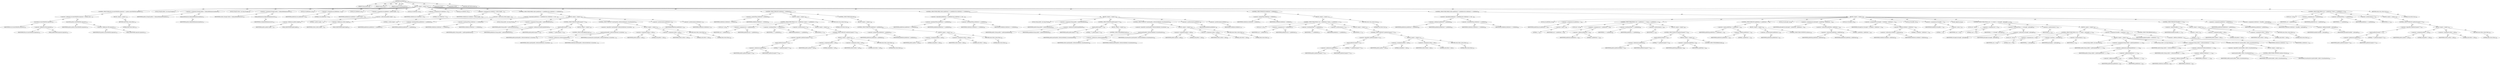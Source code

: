 digraph "matchPath" {  
"111669149701" [label = <(METHOD,matchPath)<SUB>206</SUB>> ]
"115964117000" [label = <(PARAM,String pattern)<SUB>206</SUB>> ]
"115964117001" [label = <(PARAM,String str)<SUB>206</SUB>> ]
"115964117002" [label = <(PARAM,boolean isCaseSensitive)<SUB>207</SUB>> ]
"25769803789" [label = <(BLOCK,&lt;empty&gt;,&lt;empty&gt;)<SUB>207</SUB>> ]
"47244640265" [label = <(CONTROL_STRUCTURE,IF,if (str.startsWith(File.separator) != pattern.startsWith(File.separator)))<SUB>212</SUB>> ]
"30064771105" [label = <(&lt;operator&gt;.notEquals,str.startsWith(File.separator) != pattern.start...)<SUB>212</SUB>> ]
"30064771106" [label = <(startsWith,str.startsWith(File.separator))<SUB>212</SUB>> ]
"68719476772" [label = <(IDENTIFIER,str,str.startsWith(File.separator))<SUB>212</SUB>> ]
"30064771107" [label = <(&lt;operator&gt;.fieldAccess,File.separator)<SUB>212</SUB>> ]
"68719476773" [label = <(IDENTIFIER,File,str.startsWith(File.separator))<SUB>212</SUB>> ]
"55834574853" [label = <(FIELD_IDENTIFIER,separator,separator)<SUB>212</SUB>> ]
"30064771108" [label = <(startsWith,pattern.startsWith(File.separator))<SUB>213</SUB>> ]
"68719476774" [label = <(IDENTIFIER,pattern,pattern.startsWith(File.separator))<SUB>213</SUB>> ]
"30064771109" [label = <(&lt;operator&gt;.fieldAccess,File.separator)<SUB>213</SUB>> ]
"68719476775" [label = <(IDENTIFIER,File,pattern.startsWith(File.separator))<SUB>213</SUB>> ]
"55834574854" [label = <(FIELD_IDENTIFIER,separator,separator)<SUB>213</SUB>> ]
"25769803790" [label = <(BLOCK,&lt;empty&gt;,&lt;empty&gt;)<SUB>213</SUB>> ]
"146028888072" [label = <(RETURN,return false;,return false;)<SUB>214</SUB>> ]
"90194313228" [label = <(LITERAL,false,return false;)<SUB>214</SUB>> ]
"94489280519" [label = <(LOCAL,String[] patDirs: java.lang.String[])<SUB>217</SUB>> ]
"30064771110" [label = <(&lt;operator&gt;.assignment,String[] patDirs = tokenizePathAsArray(pattern))<SUB>217</SUB>> ]
"68719476776" [label = <(IDENTIFIER,patDirs,String[] patDirs = tokenizePathAsArray(pattern))<SUB>217</SUB>> ]
"30064771111" [label = <(tokenizePathAsArray,tokenizePathAsArray(pattern))<SUB>217</SUB>> ]
"68719476777" [label = <(IDENTIFIER,pattern,tokenizePathAsArray(pattern))<SUB>217</SUB>> ]
"94489280520" [label = <(LOCAL,String[] strDirs: java.lang.String[])<SUB>218</SUB>> ]
"30064771112" [label = <(&lt;operator&gt;.assignment,String[] strDirs = tokenizePathAsArray(str))<SUB>218</SUB>> ]
"68719476778" [label = <(IDENTIFIER,strDirs,String[] strDirs = tokenizePathAsArray(str))<SUB>218</SUB>> ]
"30064771113" [label = <(tokenizePathAsArray,tokenizePathAsArray(str))<SUB>218</SUB>> ]
"68719476779" [label = <(IDENTIFIER,str,tokenizePathAsArray(str))<SUB>218</SUB>> ]
"94489280521" [label = <(LOCAL,int patIdxStart: int)<SUB>220</SUB>> ]
"30064771114" [label = <(&lt;operator&gt;.assignment,int patIdxStart = 0)<SUB>220</SUB>> ]
"68719476780" [label = <(IDENTIFIER,patIdxStart,int patIdxStart = 0)<SUB>220</SUB>> ]
"90194313229" [label = <(LITERAL,0,int patIdxStart = 0)<SUB>220</SUB>> ]
"94489280522" [label = <(LOCAL,int patIdxEnd: int)<SUB>221</SUB>> ]
"30064771115" [label = <(&lt;operator&gt;.assignment,int patIdxEnd = patDirs.length - 1)<SUB>221</SUB>> ]
"68719476781" [label = <(IDENTIFIER,patIdxEnd,int patIdxEnd = patDirs.length - 1)<SUB>221</SUB>> ]
"30064771116" [label = <(&lt;operator&gt;.subtraction,patDirs.length - 1)<SUB>221</SUB>> ]
"30064771117" [label = <(&lt;operator&gt;.fieldAccess,patDirs.length)<SUB>221</SUB>> ]
"68719476782" [label = <(IDENTIFIER,patDirs,patDirs.length - 1)<SUB>221</SUB>> ]
"55834574855" [label = <(FIELD_IDENTIFIER,length,length)<SUB>221</SUB>> ]
"90194313230" [label = <(LITERAL,1,patDirs.length - 1)<SUB>221</SUB>> ]
"94489280523" [label = <(LOCAL,int strIdxStart: int)<SUB>222</SUB>> ]
"30064771118" [label = <(&lt;operator&gt;.assignment,int strIdxStart = 0)<SUB>222</SUB>> ]
"68719476783" [label = <(IDENTIFIER,strIdxStart,int strIdxStart = 0)<SUB>222</SUB>> ]
"90194313231" [label = <(LITERAL,0,int strIdxStart = 0)<SUB>222</SUB>> ]
"94489280524" [label = <(LOCAL,int strIdxEnd: int)<SUB>223</SUB>> ]
"30064771119" [label = <(&lt;operator&gt;.assignment,int strIdxEnd = strDirs.length - 1)<SUB>223</SUB>> ]
"68719476784" [label = <(IDENTIFIER,strIdxEnd,int strIdxEnd = strDirs.length - 1)<SUB>223</SUB>> ]
"30064771120" [label = <(&lt;operator&gt;.subtraction,strDirs.length - 1)<SUB>223</SUB>> ]
"30064771121" [label = <(&lt;operator&gt;.fieldAccess,strDirs.length)<SUB>223</SUB>> ]
"68719476785" [label = <(IDENTIFIER,strDirs,strDirs.length - 1)<SUB>223</SUB>> ]
"55834574856" [label = <(FIELD_IDENTIFIER,length,length)<SUB>223</SUB>> ]
"90194313232" [label = <(LITERAL,1,strDirs.length - 1)<SUB>223</SUB>> ]
"47244640266" [label = <(CONTROL_STRUCTURE,WHILE,while (patIdxStart &lt;= patIdxEnd &amp;&amp; strIdxStart &lt;= strIdxEnd))<SUB>226</SUB>> ]
"30064771122" [label = <(&lt;operator&gt;.logicalAnd,patIdxStart &lt;= patIdxEnd &amp;&amp; strIdxStart &lt;= strI...)<SUB>226</SUB>> ]
"30064771123" [label = <(&lt;operator&gt;.lessEqualsThan,patIdxStart &lt;= patIdxEnd)<SUB>226</SUB>> ]
"68719476786" [label = <(IDENTIFIER,patIdxStart,patIdxStart &lt;= patIdxEnd)<SUB>226</SUB>> ]
"68719476787" [label = <(IDENTIFIER,patIdxEnd,patIdxStart &lt;= patIdxEnd)<SUB>226</SUB>> ]
"30064771124" [label = <(&lt;operator&gt;.lessEqualsThan,strIdxStart &lt;= strIdxEnd)<SUB>226</SUB>> ]
"68719476788" [label = <(IDENTIFIER,strIdxStart,strIdxStart &lt;= strIdxEnd)<SUB>226</SUB>> ]
"68719476789" [label = <(IDENTIFIER,strIdxEnd,strIdxStart &lt;= strIdxEnd)<SUB>226</SUB>> ]
"25769803791" [label = <(BLOCK,&lt;empty&gt;,&lt;empty&gt;)<SUB>226</SUB>> ]
"94489280525" [label = <(LOCAL,String patDir: java.lang.String)<SUB>227</SUB>> ]
"30064771125" [label = <(&lt;operator&gt;.assignment,String patDir = patDirs[patIdxStart])<SUB>227</SUB>> ]
"68719476790" [label = <(IDENTIFIER,patDir,String patDir = patDirs[patIdxStart])<SUB>227</SUB>> ]
"30064771126" [label = <(&lt;operator&gt;.indexAccess,patDirs[patIdxStart])<SUB>227</SUB>> ]
"68719476791" [label = <(IDENTIFIER,patDirs,String patDir = patDirs[patIdxStart])<SUB>227</SUB>> ]
"68719476792" [label = <(IDENTIFIER,patIdxStart,String patDir = patDirs[patIdxStart])<SUB>227</SUB>> ]
"47244640267" [label = <(CONTROL_STRUCTURE,IF,if (patDir.equals(&quot;**&quot;)))<SUB>228</SUB>> ]
"30064771127" [label = <(equals,patDir.equals(&quot;**&quot;))<SUB>228</SUB>> ]
"68719476793" [label = <(IDENTIFIER,patDir,patDir.equals(&quot;**&quot;))<SUB>228</SUB>> ]
"90194313233" [label = <(LITERAL,&quot;**&quot;,patDir.equals(&quot;**&quot;))<SUB>228</SUB>> ]
"25769803792" [label = <(BLOCK,&lt;empty&gt;,&lt;empty&gt;)<SUB>228</SUB>> ]
"47244640268" [label = <(CONTROL_STRUCTURE,BREAK,break;)<SUB>229</SUB>> ]
"47244640269" [label = <(CONTROL_STRUCTURE,IF,if (!match(patDir, strDirs[strIdxStart], isCaseSensitive)))<SUB>231</SUB>> ]
"30064771128" [label = <(&lt;operator&gt;.logicalNot,!match(patDir, strDirs[strIdxStart], isCaseSens...)<SUB>231</SUB>> ]
"30064771129" [label = <(match,match(patDir, strDirs[strIdxStart], isCaseSensi...)<SUB>231</SUB>> ]
"68719476794" [label = <(IDENTIFIER,patDir,match(patDir, strDirs[strIdxStart], isCaseSensi...)<SUB>231</SUB>> ]
"30064771130" [label = <(&lt;operator&gt;.indexAccess,strDirs[strIdxStart])<SUB>231</SUB>> ]
"68719476795" [label = <(IDENTIFIER,strDirs,match(patDir, strDirs[strIdxStart], isCaseSensi...)<SUB>231</SUB>> ]
"68719476796" [label = <(IDENTIFIER,strIdxStart,match(patDir, strDirs[strIdxStart], isCaseSensi...)<SUB>231</SUB>> ]
"68719476797" [label = <(IDENTIFIER,isCaseSensitive,match(patDir, strDirs[strIdxStart], isCaseSensi...)<SUB>231</SUB>> ]
"25769803793" [label = <(BLOCK,&lt;empty&gt;,&lt;empty&gt;)<SUB>231</SUB>> ]
"30064771131" [label = <(&lt;operator&gt;.assignment,patDirs = null)<SUB>232</SUB>> ]
"68719476798" [label = <(IDENTIFIER,patDirs,patDirs = null)<SUB>232</SUB>> ]
"90194313234" [label = <(LITERAL,null,patDirs = null)<SUB>232</SUB>> ]
"30064771132" [label = <(&lt;operator&gt;.assignment,strDirs = null)<SUB>233</SUB>> ]
"68719476799" [label = <(IDENTIFIER,strDirs,strDirs = null)<SUB>233</SUB>> ]
"90194313235" [label = <(LITERAL,null,strDirs = null)<SUB>233</SUB>> ]
"146028888073" [label = <(RETURN,return false;,return false;)<SUB>234</SUB>> ]
"90194313236" [label = <(LITERAL,false,return false;)<SUB>234</SUB>> ]
"30064771133" [label = <(&lt;operator&gt;.postIncrement,patIdxStart++)<SUB>236</SUB>> ]
"68719476800" [label = <(IDENTIFIER,patIdxStart,patIdxStart++)<SUB>236</SUB>> ]
"30064771134" [label = <(&lt;operator&gt;.postIncrement,strIdxStart++)<SUB>237</SUB>> ]
"68719476801" [label = <(IDENTIFIER,strIdxStart,strIdxStart++)<SUB>237</SUB>> ]
"47244640270" [label = <(CONTROL_STRUCTURE,IF,if (strIdxStart &gt; strIdxEnd))<SUB>239</SUB>> ]
"30064771135" [label = <(&lt;operator&gt;.greaterThan,strIdxStart &gt; strIdxEnd)<SUB>239</SUB>> ]
"68719476802" [label = <(IDENTIFIER,strIdxStart,strIdxStart &gt; strIdxEnd)<SUB>239</SUB>> ]
"68719476803" [label = <(IDENTIFIER,strIdxEnd,strIdxStart &gt; strIdxEnd)<SUB>239</SUB>> ]
"25769803794" [label = <(BLOCK,&lt;empty&gt;,&lt;empty&gt;)<SUB>239</SUB>> ]
"47244640271" [label = <(CONTROL_STRUCTURE,FOR,for (int i = patIdxStart; Some(i &lt;= patIdxEnd); i++))<SUB>241</SUB>> ]
"94489280526" [label = <(LOCAL,int i: int)<SUB>241</SUB>> ]
"30064771136" [label = <(&lt;operator&gt;.assignment,int i = patIdxStart)<SUB>241</SUB>> ]
"68719476804" [label = <(IDENTIFIER,i,int i = patIdxStart)<SUB>241</SUB>> ]
"68719476805" [label = <(IDENTIFIER,patIdxStart,int i = patIdxStart)<SUB>241</SUB>> ]
"30064771137" [label = <(&lt;operator&gt;.lessEqualsThan,i &lt;= patIdxEnd)<SUB>241</SUB>> ]
"68719476806" [label = <(IDENTIFIER,i,i &lt;= patIdxEnd)<SUB>241</SUB>> ]
"68719476807" [label = <(IDENTIFIER,patIdxEnd,i &lt;= patIdxEnd)<SUB>241</SUB>> ]
"30064771138" [label = <(&lt;operator&gt;.postIncrement,i++)<SUB>241</SUB>> ]
"68719476808" [label = <(IDENTIFIER,i,i++)<SUB>241</SUB>> ]
"25769803795" [label = <(BLOCK,&lt;empty&gt;,&lt;empty&gt;)<SUB>241</SUB>> ]
"47244640272" [label = <(CONTROL_STRUCTURE,IF,if (!patDirs[i].equals(&quot;**&quot;)))<SUB>242</SUB>> ]
"30064771139" [label = <(&lt;operator&gt;.logicalNot,!patDirs[i].equals(&quot;**&quot;))<SUB>242</SUB>> ]
"30064771140" [label = <(equals,patDirs[i].equals(&quot;**&quot;))<SUB>242</SUB>> ]
"30064771141" [label = <(&lt;operator&gt;.indexAccess,patDirs[i])<SUB>242</SUB>> ]
"68719476809" [label = <(IDENTIFIER,patDirs,patDirs[i].equals(&quot;**&quot;))<SUB>242</SUB>> ]
"68719476810" [label = <(IDENTIFIER,i,patDirs[i].equals(&quot;**&quot;))<SUB>242</SUB>> ]
"90194313237" [label = <(LITERAL,&quot;**&quot;,patDirs[i].equals(&quot;**&quot;))<SUB>242</SUB>> ]
"25769803796" [label = <(BLOCK,&lt;empty&gt;,&lt;empty&gt;)<SUB>242</SUB>> ]
"30064771142" [label = <(&lt;operator&gt;.assignment,patDirs = null)<SUB>243</SUB>> ]
"68719476811" [label = <(IDENTIFIER,patDirs,patDirs = null)<SUB>243</SUB>> ]
"90194313238" [label = <(LITERAL,null,patDirs = null)<SUB>243</SUB>> ]
"30064771143" [label = <(&lt;operator&gt;.assignment,strDirs = null)<SUB>244</SUB>> ]
"68719476812" [label = <(IDENTIFIER,strDirs,strDirs = null)<SUB>244</SUB>> ]
"90194313239" [label = <(LITERAL,null,strDirs = null)<SUB>244</SUB>> ]
"146028888074" [label = <(RETURN,return false;,return false;)<SUB>245</SUB>> ]
"90194313240" [label = <(LITERAL,false,return false;)<SUB>245</SUB>> ]
"146028888075" [label = <(RETURN,return true;,return true;)<SUB>248</SUB>> ]
"90194313241" [label = <(LITERAL,true,return true;)<SUB>248</SUB>> ]
"47244640273" [label = <(CONTROL_STRUCTURE,ELSE,else)<SUB>249</SUB>> ]
"25769803797" [label = <(BLOCK,&lt;empty&gt;,&lt;empty&gt;)<SUB>249</SUB>> ]
"47244640274" [label = <(CONTROL_STRUCTURE,IF,if (patIdxStart &gt; patIdxEnd))<SUB>250</SUB>> ]
"30064771144" [label = <(&lt;operator&gt;.greaterThan,patIdxStart &gt; patIdxEnd)<SUB>250</SUB>> ]
"68719476813" [label = <(IDENTIFIER,patIdxStart,patIdxStart &gt; patIdxEnd)<SUB>250</SUB>> ]
"68719476814" [label = <(IDENTIFIER,patIdxEnd,patIdxStart &gt; patIdxEnd)<SUB>250</SUB>> ]
"25769803798" [label = <(BLOCK,&lt;empty&gt;,&lt;empty&gt;)<SUB>250</SUB>> ]
"30064771145" [label = <(&lt;operator&gt;.assignment,patDirs = null)<SUB>252</SUB>> ]
"68719476815" [label = <(IDENTIFIER,patDirs,patDirs = null)<SUB>252</SUB>> ]
"90194313242" [label = <(LITERAL,null,patDirs = null)<SUB>252</SUB>> ]
"30064771146" [label = <(&lt;operator&gt;.assignment,strDirs = null)<SUB>253</SUB>> ]
"68719476816" [label = <(IDENTIFIER,strDirs,strDirs = null)<SUB>253</SUB>> ]
"90194313243" [label = <(LITERAL,null,strDirs = null)<SUB>253</SUB>> ]
"146028888076" [label = <(RETURN,return false;,return false;)<SUB>254</SUB>> ]
"90194313244" [label = <(LITERAL,false,return false;)<SUB>254</SUB>> ]
"47244640275" [label = <(CONTROL_STRUCTURE,WHILE,while (patIdxStart &lt;= patIdxEnd &amp;&amp; strIdxStart &lt;= strIdxEnd))<SUB>259</SUB>> ]
"30064771147" [label = <(&lt;operator&gt;.logicalAnd,patIdxStart &lt;= patIdxEnd &amp;&amp; strIdxStart &lt;= strI...)<SUB>259</SUB>> ]
"30064771148" [label = <(&lt;operator&gt;.lessEqualsThan,patIdxStart &lt;= patIdxEnd)<SUB>259</SUB>> ]
"68719476817" [label = <(IDENTIFIER,patIdxStart,patIdxStart &lt;= patIdxEnd)<SUB>259</SUB>> ]
"68719476818" [label = <(IDENTIFIER,patIdxEnd,patIdxStart &lt;= patIdxEnd)<SUB>259</SUB>> ]
"30064771149" [label = <(&lt;operator&gt;.lessEqualsThan,strIdxStart &lt;= strIdxEnd)<SUB>259</SUB>> ]
"68719476819" [label = <(IDENTIFIER,strIdxStart,strIdxStart &lt;= strIdxEnd)<SUB>259</SUB>> ]
"68719476820" [label = <(IDENTIFIER,strIdxEnd,strIdxStart &lt;= strIdxEnd)<SUB>259</SUB>> ]
"25769803799" [label = <(BLOCK,&lt;empty&gt;,&lt;empty&gt;)<SUB>259</SUB>> ]
"94489280527" [label = <(LOCAL,String patDir: java.lang.String)<SUB>260</SUB>> ]
"30064771150" [label = <(&lt;operator&gt;.assignment,String patDir = patDirs[patIdxEnd])<SUB>260</SUB>> ]
"68719476821" [label = <(IDENTIFIER,patDir,String patDir = patDirs[patIdxEnd])<SUB>260</SUB>> ]
"30064771151" [label = <(&lt;operator&gt;.indexAccess,patDirs[patIdxEnd])<SUB>260</SUB>> ]
"68719476822" [label = <(IDENTIFIER,patDirs,String patDir = patDirs[patIdxEnd])<SUB>260</SUB>> ]
"68719476823" [label = <(IDENTIFIER,patIdxEnd,String patDir = patDirs[patIdxEnd])<SUB>260</SUB>> ]
"47244640276" [label = <(CONTROL_STRUCTURE,IF,if (patDir.equals(&quot;**&quot;)))<SUB>261</SUB>> ]
"30064771152" [label = <(equals,patDir.equals(&quot;**&quot;))<SUB>261</SUB>> ]
"68719476824" [label = <(IDENTIFIER,patDir,patDir.equals(&quot;**&quot;))<SUB>261</SUB>> ]
"90194313245" [label = <(LITERAL,&quot;**&quot;,patDir.equals(&quot;**&quot;))<SUB>261</SUB>> ]
"25769803800" [label = <(BLOCK,&lt;empty&gt;,&lt;empty&gt;)<SUB>261</SUB>> ]
"47244640277" [label = <(CONTROL_STRUCTURE,BREAK,break;)<SUB>262</SUB>> ]
"47244640278" [label = <(CONTROL_STRUCTURE,IF,if (!match(patDir, strDirs[strIdxEnd], isCaseSensitive)))<SUB>264</SUB>> ]
"30064771153" [label = <(&lt;operator&gt;.logicalNot,!match(patDir, strDirs[strIdxEnd], isCaseSensit...)<SUB>264</SUB>> ]
"30064771154" [label = <(match,match(patDir, strDirs[strIdxEnd], isCaseSensitive))<SUB>264</SUB>> ]
"68719476825" [label = <(IDENTIFIER,patDir,match(patDir, strDirs[strIdxEnd], isCaseSensitive))<SUB>264</SUB>> ]
"30064771155" [label = <(&lt;operator&gt;.indexAccess,strDirs[strIdxEnd])<SUB>264</SUB>> ]
"68719476826" [label = <(IDENTIFIER,strDirs,match(patDir, strDirs[strIdxEnd], isCaseSensitive))<SUB>264</SUB>> ]
"68719476827" [label = <(IDENTIFIER,strIdxEnd,match(patDir, strDirs[strIdxEnd], isCaseSensitive))<SUB>264</SUB>> ]
"68719476828" [label = <(IDENTIFIER,isCaseSensitive,match(patDir, strDirs[strIdxEnd], isCaseSensitive))<SUB>264</SUB>> ]
"25769803801" [label = <(BLOCK,&lt;empty&gt;,&lt;empty&gt;)<SUB>264</SUB>> ]
"30064771156" [label = <(&lt;operator&gt;.assignment,patDirs = null)<SUB>265</SUB>> ]
"68719476829" [label = <(IDENTIFIER,patDirs,patDirs = null)<SUB>265</SUB>> ]
"90194313246" [label = <(LITERAL,null,patDirs = null)<SUB>265</SUB>> ]
"30064771157" [label = <(&lt;operator&gt;.assignment,strDirs = null)<SUB>266</SUB>> ]
"68719476830" [label = <(IDENTIFIER,strDirs,strDirs = null)<SUB>266</SUB>> ]
"90194313247" [label = <(LITERAL,null,strDirs = null)<SUB>266</SUB>> ]
"146028888077" [label = <(RETURN,return false;,return false;)<SUB>267</SUB>> ]
"90194313248" [label = <(LITERAL,false,return false;)<SUB>267</SUB>> ]
"30064771158" [label = <(&lt;operator&gt;.postDecrement,patIdxEnd--)<SUB>269</SUB>> ]
"68719476831" [label = <(IDENTIFIER,patIdxEnd,patIdxEnd--)<SUB>269</SUB>> ]
"30064771159" [label = <(&lt;operator&gt;.postDecrement,strIdxEnd--)<SUB>270</SUB>> ]
"68719476832" [label = <(IDENTIFIER,strIdxEnd,strIdxEnd--)<SUB>270</SUB>> ]
"47244640279" [label = <(CONTROL_STRUCTURE,IF,if (strIdxStart &gt; strIdxEnd))<SUB>272</SUB>> ]
"30064771160" [label = <(&lt;operator&gt;.greaterThan,strIdxStart &gt; strIdxEnd)<SUB>272</SUB>> ]
"68719476833" [label = <(IDENTIFIER,strIdxStart,strIdxStart &gt; strIdxEnd)<SUB>272</SUB>> ]
"68719476834" [label = <(IDENTIFIER,strIdxEnd,strIdxStart &gt; strIdxEnd)<SUB>272</SUB>> ]
"25769803802" [label = <(BLOCK,&lt;empty&gt;,&lt;empty&gt;)<SUB>272</SUB>> ]
"47244640280" [label = <(CONTROL_STRUCTURE,FOR,for (int i = patIdxStart; Some(i &lt;= patIdxEnd); i++))<SUB>274</SUB>> ]
"94489280528" [label = <(LOCAL,int i: int)<SUB>274</SUB>> ]
"30064771161" [label = <(&lt;operator&gt;.assignment,int i = patIdxStart)<SUB>274</SUB>> ]
"68719476835" [label = <(IDENTIFIER,i,int i = patIdxStart)<SUB>274</SUB>> ]
"68719476836" [label = <(IDENTIFIER,patIdxStart,int i = patIdxStart)<SUB>274</SUB>> ]
"30064771162" [label = <(&lt;operator&gt;.lessEqualsThan,i &lt;= patIdxEnd)<SUB>274</SUB>> ]
"68719476837" [label = <(IDENTIFIER,i,i &lt;= patIdxEnd)<SUB>274</SUB>> ]
"68719476838" [label = <(IDENTIFIER,patIdxEnd,i &lt;= patIdxEnd)<SUB>274</SUB>> ]
"30064771163" [label = <(&lt;operator&gt;.postIncrement,i++)<SUB>274</SUB>> ]
"68719476839" [label = <(IDENTIFIER,i,i++)<SUB>274</SUB>> ]
"25769803803" [label = <(BLOCK,&lt;empty&gt;,&lt;empty&gt;)<SUB>274</SUB>> ]
"47244640281" [label = <(CONTROL_STRUCTURE,IF,if (!patDirs[i].equals(&quot;**&quot;)))<SUB>275</SUB>> ]
"30064771164" [label = <(&lt;operator&gt;.logicalNot,!patDirs[i].equals(&quot;**&quot;))<SUB>275</SUB>> ]
"30064771165" [label = <(equals,patDirs[i].equals(&quot;**&quot;))<SUB>275</SUB>> ]
"30064771166" [label = <(&lt;operator&gt;.indexAccess,patDirs[i])<SUB>275</SUB>> ]
"68719476840" [label = <(IDENTIFIER,patDirs,patDirs[i].equals(&quot;**&quot;))<SUB>275</SUB>> ]
"68719476841" [label = <(IDENTIFIER,i,patDirs[i].equals(&quot;**&quot;))<SUB>275</SUB>> ]
"90194313249" [label = <(LITERAL,&quot;**&quot;,patDirs[i].equals(&quot;**&quot;))<SUB>275</SUB>> ]
"25769803804" [label = <(BLOCK,&lt;empty&gt;,&lt;empty&gt;)<SUB>275</SUB>> ]
"30064771167" [label = <(&lt;operator&gt;.assignment,patDirs = null)<SUB>276</SUB>> ]
"68719476842" [label = <(IDENTIFIER,patDirs,patDirs = null)<SUB>276</SUB>> ]
"90194313250" [label = <(LITERAL,null,patDirs = null)<SUB>276</SUB>> ]
"30064771168" [label = <(&lt;operator&gt;.assignment,strDirs = null)<SUB>277</SUB>> ]
"68719476843" [label = <(IDENTIFIER,strDirs,strDirs = null)<SUB>277</SUB>> ]
"90194313251" [label = <(LITERAL,null,strDirs = null)<SUB>277</SUB>> ]
"146028888078" [label = <(RETURN,return false;,return false;)<SUB>278</SUB>> ]
"90194313252" [label = <(LITERAL,false,return false;)<SUB>278</SUB>> ]
"146028888079" [label = <(RETURN,return true;,return true;)<SUB>281</SUB>> ]
"90194313253" [label = <(LITERAL,true,return true;)<SUB>281</SUB>> ]
"47244640282" [label = <(CONTROL_STRUCTURE,WHILE,while (patIdxStart != patIdxEnd &amp;&amp; strIdxStart &lt;= strIdxEnd))<SUB>284</SUB>> ]
"30064771169" [label = <(&lt;operator&gt;.logicalAnd,patIdxStart != patIdxEnd &amp;&amp; strIdxStart &lt;= strI...)<SUB>284</SUB>> ]
"30064771170" [label = <(&lt;operator&gt;.notEquals,patIdxStart != patIdxEnd)<SUB>284</SUB>> ]
"68719476844" [label = <(IDENTIFIER,patIdxStart,patIdxStart != patIdxEnd)<SUB>284</SUB>> ]
"68719476845" [label = <(IDENTIFIER,patIdxEnd,patIdxStart != patIdxEnd)<SUB>284</SUB>> ]
"30064771171" [label = <(&lt;operator&gt;.lessEqualsThan,strIdxStart &lt;= strIdxEnd)<SUB>284</SUB>> ]
"68719476846" [label = <(IDENTIFIER,strIdxStart,strIdxStart &lt;= strIdxEnd)<SUB>284</SUB>> ]
"68719476847" [label = <(IDENTIFIER,strIdxEnd,strIdxStart &lt;= strIdxEnd)<SUB>284</SUB>> ]
"25769803805" [label = <(BLOCK,&lt;empty&gt;,&lt;empty&gt;)<SUB>284</SUB>> ]
"94489280529" [label = <(LOCAL,int patIdxTmp: int)<SUB>285</SUB>> ]
"30064771172" [label = <(&lt;operator&gt;.assignment,int patIdxTmp = -1)<SUB>285</SUB>> ]
"68719476848" [label = <(IDENTIFIER,patIdxTmp,int patIdxTmp = -1)<SUB>285</SUB>> ]
"30064771173" [label = <(&lt;operator&gt;.minus,-1)<SUB>285</SUB>> ]
"90194313254" [label = <(LITERAL,1,-1)<SUB>285</SUB>> ]
"47244640283" [label = <(CONTROL_STRUCTURE,FOR,for (int i = patIdxStart + 1; Some(i &lt;= patIdxEnd); i++))<SUB>286</SUB>> ]
"94489280530" [label = <(LOCAL,int i: int)<SUB>286</SUB>> ]
"30064771174" [label = <(&lt;operator&gt;.assignment,int i = patIdxStart + 1)<SUB>286</SUB>> ]
"68719476849" [label = <(IDENTIFIER,i,int i = patIdxStart + 1)<SUB>286</SUB>> ]
"30064771175" [label = <(&lt;operator&gt;.addition,patIdxStart + 1)<SUB>286</SUB>> ]
"68719476850" [label = <(IDENTIFIER,patIdxStart,patIdxStart + 1)<SUB>286</SUB>> ]
"90194313255" [label = <(LITERAL,1,patIdxStart + 1)<SUB>286</SUB>> ]
"30064771176" [label = <(&lt;operator&gt;.lessEqualsThan,i &lt;= patIdxEnd)<SUB>286</SUB>> ]
"68719476851" [label = <(IDENTIFIER,i,i &lt;= patIdxEnd)<SUB>286</SUB>> ]
"68719476852" [label = <(IDENTIFIER,patIdxEnd,i &lt;= patIdxEnd)<SUB>286</SUB>> ]
"30064771177" [label = <(&lt;operator&gt;.postIncrement,i++)<SUB>286</SUB>> ]
"68719476853" [label = <(IDENTIFIER,i,i++)<SUB>286</SUB>> ]
"25769803806" [label = <(BLOCK,&lt;empty&gt;,&lt;empty&gt;)<SUB>286</SUB>> ]
"47244640284" [label = <(CONTROL_STRUCTURE,IF,if (patDirs[i].equals(&quot;**&quot;)))<SUB>287</SUB>> ]
"30064771178" [label = <(equals,patDirs[i].equals(&quot;**&quot;))<SUB>287</SUB>> ]
"30064771179" [label = <(&lt;operator&gt;.indexAccess,patDirs[i])<SUB>287</SUB>> ]
"68719476854" [label = <(IDENTIFIER,patDirs,patDirs[i].equals(&quot;**&quot;))<SUB>287</SUB>> ]
"68719476855" [label = <(IDENTIFIER,i,patDirs[i].equals(&quot;**&quot;))<SUB>287</SUB>> ]
"90194313256" [label = <(LITERAL,&quot;**&quot;,patDirs[i].equals(&quot;**&quot;))<SUB>287</SUB>> ]
"25769803807" [label = <(BLOCK,&lt;empty&gt;,&lt;empty&gt;)<SUB>287</SUB>> ]
"30064771180" [label = <(&lt;operator&gt;.assignment,patIdxTmp = i)<SUB>288</SUB>> ]
"68719476856" [label = <(IDENTIFIER,patIdxTmp,patIdxTmp = i)<SUB>288</SUB>> ]
"68719476857" [label = <(IDENTIFIER,i,patIdxTmp = i)<SUB>288</SUB>> ]
"47244640285" [label = <(CONTROL_STRUCTURE,BREAK,break;)<SUB>289</SUB>> ]
"47244640286" [label = <(CONTROL_STRUCTURE,IF,if (patIdxTmp == patIdxStart + 1))<SUB>292</SUB>> ]
"30064771181" [label = <(&lt;operator&gt;.equals,patIdxTmp == patIdxStart + 1)<SUB>292</SUB>> ]
"68719476858" [label = <(IDENTIFIER,patIdxTmp,patIdxTmp == patIdxStart + 1)<SUB>292</SUB>> ]
"30064771182" [label = <(&lt;operator&gt;.addition,patIdxStart + 1)<SUB>292</SUB>> ]
"68719476859" [label = <(IDENTIFIER,patIdxStart,patIdxStart + 1)<SUB>292</SUB>> ]
"90194313257" [label = <(LITERAL,1,patIdxStart + 1)<SUB>292</SUB>> ]
"25769803808" [label = <(BLOCK,&lt;empty&gt;,&lt;empty&gt;)<SUB>292</SUB>> ]
"30064771183" [label = <(&lt;operator&gt;.postIncrement,patIdxStart++)<SUB>294</SUB>> ]
"68719476860" [label = <(IDENTIFIER,patIdxStart,patIdxStart++)<SUB>294</SUB>> ]
"47244640287" [label = <(CONTROL_STRUCTURE,CONTINUE,continue;)<SUB>295</SUB>> ]
"94489280531" [label = <(LOCAL,int patLength: int)<SUB>299</SUB>> ]
"30064771184" [label = <(&lt;operator&gt;.assignment,int patLength = (patIdxTmp - patIdxStart - 1))<SUB>299</SUB>> ]
"68719476861" [label = <(IDENTIFIER,patLength,int patLength = (patIdxTmp - patIdxStart - 1))<SUB>299</SUB>> ]
"30064771185" [label = <(&lt;operator&gt;.subtraction,patIdxTmp - patIdxStart - 1)<SUB>299</SUB>> ]
"30064771186" [label = <(&lt;operator&gt;.subtraction,patIdxTmp - patIdxStart)<SUB>299</SUB>> ]
"68719476862" [label = <(IDENTIFIER,patIdxTmp,patIdxTmp - patIdxStart)<SUB>299</SUB>> ]
"68719476863" [label = <(IDENTIFIER,patIdxStart,patIdxTmp - patIdxStart)<SUB>299</SUB>> ]
"90194313258" [label = <(LITERAL,1,patIdxTmp - patIdxStart - 1)<SUB>299</SUB>> ]
"94489280532" [label = <(LOCAL,int strLength: int)<SUB>300</SUB>> ]
"30064771187" [label = <(&lt;operator&gt;.assignment,int strLength = (strIdxEnd - strIdxStart + 1))<SUB>300</SUB>> ]
"68719476864" [label = <(IDENTIFIER,strLength,int strLength = (strIdxEnd - strIdxStart + 1))<SUB>300</SUB>> ]
"30064771188" [label = <(&lt;operator&gt;.addition,strIdxEnd - strIdxStart + 1)<SUB>300</SUB>> ]
"30064771189" [label = <(&lt;operator&gt;.subtraction,strIdxEnd - strIdxStart)<SUB>300</SUB>> ]
"68719476865" [label = <(IDENTIFIER,strIdxEnd,strIdxEnd - strIdxStart)<SUB>300</SUB>> ]
"68719476866" [label = <(IDENTIFIER,strIdxStart,strIdxEnd - strIdxStart)<SUB>300</SUB>> ]
"90194313259" [label = <(LITERAL,1,strIdxEnd - strIdxStart + 1)<SUB>300</SUB>> ]
"94489280533" [label = <(LOCAL,int foundIdx: int)<SUB>301</SUB>> ]
"30064771190" [label = <(&lt;operator&gt;.assignment,int foundIdx = -1)<SUB>301</SUB>> ]
"68719476867" [label = <(IDENTIFIER,foundIdx,int foundIdx = -1)<SUB>301</SUB>> ]
"30064771191" [label = <(&lt;operator&gt;.minus,-1)<SUB>301</SUB>> ]
"90194313260" [label = <(LITERAL,1,-1)<SUB>301</SUB>> ]
"81604378624" [label = <(JUMP_TARGET,strLoop)> ]
"47244640288" [label = <(CONTROL_STRUCTURE,FOR,for (int i = 0; Some(i &lt;= strLength - patLength); i++))<SUB>303</SUB>> ]
"94489280534" [label = <(LOCAL,int i: int)<SUB>303</SUB>> ]
"30064771192" [label = <(&lt;operator&gt;.assignment,int i = 0)<SUB>303</SUB>> ]
"68719476868" [label = <(IDENTIFIER,i,int i = 0)<SUB>303</SUB>> ]
"90194313261" [label = <(LITERAL,0,int i = 0)<SUB>303</SUB>> ]
"30064771193" [label = <(&lt;operator&gt;.lessEqualsThan,i &lt;= strLength - patLength)<SUB>303</SUB>> ]
"68719476869" [label = <(IDENTIFIER,i,i &lt;= strLength - patLength)<SUB>303</SUB>> ]
"30064771194" [label = <(&lt;operator&gt;.subtraction,strLength - patLength)<SUB>303</SUB>> ]
"68719476870" [label = <(IDENTIFIER,strLength,strLength - patLength)<SUB>303</SUB>> ]
"68719476871" [label = <(IDENTIFIER,patLength,strLength - patLength)<SUB>303</SUB>> ]
"30064771195" [label = <(&lt;operator&gt;.postIncrement,i++)<SUB>303</SUB>> ]
"68719476872" [label = <(IDENTIFIER,i,i++)<SUB>303</SUB>> ]
"25769803809" [label = <(BLOCK,&lt;empty&gt;,&lt;empty&gt;)<SUB>303</SUB>> ]
"47244640289" [label = <(CONTROL_STRUCTURE,FOR,for (int j = 0; Some(j &lt; patLength); j++))<SUB>304</SUB>> ]
"94489280535" [label = <(LOCAL,int j: int)<SUB>304</SUB>> ]
"30064771196" [label = <(&lt;operator&gt;.assignment,int j = 0)<SUB>304</SUB>> ]
"68719476873" [label = <(IDENTIFIER,j,int j = 0)<SUB>304</SUB>> ]
"90194313262" [label = <(LITERAL,0,int j = 0)<SUB>304</SUB>> ]
"30064771197" [label = <(&lt;operator&gt;.lessThan,j &lt; patLength)<SUB>304</SUB>> ]
"68719476874" [label = <(IDENTIFIER,j,j &lt; patLength)<SUB>304</SUB>> ]
"68719476875" [label = <(IDENTIFIER,patLength,j &lt; patLength)<SUB>304</SUB>> ]
"30064771198" [label = <(&lt;operator&gt;.postIncrement,j++)<SUB>304</SUB>> ]
"68719476876" [label = <(IDENTIFIER,j,j++)<SUB>304</SUB>> ]
"25769803810" [label = <(BLOCK,&lt;empty&gt;,&lt;empty&gt;)<SUB>304</SUB>> ]
"94489280536" [label = <(LOCAL,String subPat: java.lang.String)<SUB>305</SUB>> ]
"30064771199" [label = <(&lt;operator&gt;.assignment,String subPat = patDirs[patIdxStart + j + 1])<SUB>305</SUB>> ]
"68719476877" [label = <(IDENTIFIER,subPat,String subPat = patDirs[patIdxStart + j + 1])<SUB>305</SUB>> ]
"30064771200" [label = <(&lt;operator&gt;.indexAccess,patDirs[patIdxStart + j + 1])<SUB>305</SUB>> ]
"68719476878" [label = <(IDENTIFIER,patDirs,String subPat = patDirs[patIdxStart + j + 1])<SUB>305</SUB>> ]
"30064771201" [label = <(&lt;operator&gt;.addition,patIdxStart + j + 1)<SUB>305</SUB>> ]
"30064771202" [label = <(&lt;operator&gt;.addition,patIdxStart + j)<SUB>305</SUB>> ]
"68719476879" [label = <(IDENTIFIER,patIdxStart,patIdxStart + j)<SUB>305</SUB>> ]
"68719476880" [label = <(IDENTIFIER,j,patIdxStart + j)<SUB>305</SUB>> ]
"90194313263" [label = <(LITERAL,1,patIdxStart + j + 1)<SUB>305</SUB>> ]
"94489280537" [label = <(LOCAL,String subStr: java.lang.String)<SUB>306</SUB>> ]
"30064771203" [label = <(&lt;operator&gt;.assignment,String subStr = strDirs[strIdxStart + i + j])<SUB>306</SUB>> ]
"68719476881" [label = <(IDENTIFIER,subStr,String subStr = strDirs[strIdxStart + i + j])<SUB>306</SUB>> ]
"30064771204" [label = <(&lt;operator&gt;.indexAccess,strDirs[strIdxStart + i + j])<SUB>306</SUB>> ]
"68719476882" [label = <(IDENTIFIER,strDirs,String subStr = strDirs[strIdxStart + i + j])<SUB>306</SUB>> ]
"30064771205" [label = <(&lt;operator&gt;.addition,strIdxStart + i + j)<SUB>306</SUB>> ]
"30064771206" [label = <(&lt;operator&gt;.addition,strIdxStart + i)<SUB>306</SUB>> ]
"68719476883" [label = <(IDENTIFIER,strIdxStart,strIdxStart + i)<SUB>306</SUB>> ]
"68719476884" [label = <(IDENTIFIER,i,strIdxStart + i)<SUB>306</SUB>> ]
"68719476885" [label = <(IDENTIFIER,j,strIdxStart + i + j)<SUB>306</SUB>> ]
"47244640290" [label = <(CONTROL_STRUCTURE,IF,if (!match(subPat, subStr, isCaseSensitive)))<SUB>307</SUB>> ]
"30064771207" [label = <(&lt;operator&gt;.logicalNot,!match(subPat, subStr, isCaseSensitive))<SUB>307</SUB>> ]
"30064771208" [label = <(match,match(subPat, subStr, isCaseSensitive))<SUB>307</SUB>> ]
"68719476886" [label = <(IDENTIFIER,subPat,match(subPat, subStr, isCaseSensitive))<SUB>307</SUB>> ]
"68719476887" [label = <(IDENTIFIER,subStr,match(subPat, subStr, isCaseSensitive))<SUB>307</SUB>> ]
"68719476888" [label = <(IDENTIFIER,isCaseSensitive,match(subPat, subStr, isCaseSensitive))<SUB>307</SUB>> ]
"25769803811" [label = <(BLOCK,&lt;empty&gt;,&lt;empty&gt;)<SUB>307</SUB>> ]
"47244640291" [label = <(CONTROL_STRUCTURE,CONTINUE,continue strLoop;)<SUB>308</SUB>> ]
"30064771209" [label = <(&lt;operator&gt;.assignment,foundIdx = strIdxStart + i)<SUB>312</SUB>> ]
"68719476889" [label = <(IDENTIFIER,foundIdx,foundIdx = strIdxStart + i)<SUB>312</SUB>> ]
"30064771210" [label = <(&lt;operator&gt;.addition,strIdxStart + i)<SUB>312</SUB>> ]
"68719476890" [label = <(IDENTIFIER,strIdxStart,strIdxStart + i)<SUB>312</SUB>> ]
"68719476891" [label = <(IDENTIFIER,i,strIdxStart + i)<SUB>312</SUB>> ]
"47244640292" [label = <(CONTROL_STRUCTURE,BREAK,break;)<SUB>313</SUB>> ]
"47244640293" [label = <(CONTROL_STRUCTURE,IF,if (foundIdx == -1))<SUB>316</SUB>> ]
"30064771211" [label = <(&lt;operator&gt;.equals,foundIdx == -1)<SUB>316</SUB>> ]
"68719476892" [label = <(IDENTIFIER,foundIdx,foundIdx == -1)<SUB>316</SUB>> ]
"30064771212" [label = <(&lt;operator&gt;.minus,-1)<SUB>316</SUB>> ]
"90194313264" [label = <(LITERAL,1,-1)<SUB>316</SUB>> ]
"25769803812" [label = <(BLOCK,&lt;empty&gt;,&lt;empty&gt;)<SUB>316</SUB>> ]
"30064771213" [label = <(&lt;operator&gt;.assignment,patDirs = null)<SUB>317</SUB>> ]
"68719476893" [label = <(IDENTIFIER,patDirs,patDirs = null)<SUB>317</SUB>> ]
"90194313265" [label = <(LITERAL,null,patDirs = null)<SUB>317</SUB>> ]
"30064771214" [label = <(&lt;operator&gt;.assignment,strDirs = null)<SUB>318</SUB>> ]
"68719476894" [label = <(IDENTIFIER,strDirs,strDirs = null)<SUB>318</SUB>> ]
"90194313266" [label = <(LITERAL,null,strDirs = null)<SUB>318</SUB>> ]
"146028888080" [label = <(RETURN,return false;,return false;)<SUB>319</SUB>> ]
"90194313267" [label = <(LITERAL,false,return false;)<SUB>319</SUB>> ]
"30064771215" [label = <(&lt;operator&gt;.assignment,patIdxStart = patIdxTmp)<SUB>322</SUB>> ]
"68719476895" [label = <(IDENTIFIER,patIdxStart,patIdxStart = patIdxTmp)<SUB>322</SUB>> ]
"68719476896" [label = <(IDENTIFIER,patIdxTmp,patIdxStart = patIdxTmp)<SUB>322</SUB>> ]
"30064771216" [label = <(&lt;operator&gt;.assignment,strIdxStart = foundIdx + patLength)<SUB>323</SUB>> ]
"68719476897" [label = <(IDENTIFIER,strIdxStart,strIdxStart = foundIdx + patLength)<SUB>323</SUB>> ]
"30064771217" [label = <(&lt;operator&gt;.addition,foundIdx + patLength)<SUB>323</SUB>> ]
"68719476898" [label = <(IDENTIFIER,foundIdx,foundIdx + patLength)<SUB>323</SUB>> ]
"68719476899" [label = <(IDENTIFIER,patLength,foundIdx + patLength)<SUB>323</SUB>> ]
"47244640294" [label = <(CONTROL_STRUCTURE,FOR,for (int i = patIdxStart; Some(i &lt;= patIdxEnd); i++))<SUB>326</SUB>> ]
"94489280538" [label = <(LOCAL,int i: int)<SUB>326</SUB>> ]
"30064771218" [label = <(&lt;operator&gt;.assignment,int i = patIdxStart)<SUB>326</SUB>> ]
"68719476900" [label = <(IDENTIFIER,i,int i = patIdxStart)<SUB>326</SUB>> ]
"68719476901" [label = <(IDENTIFIER,patIdxStart,int i = patIdxStart)<SUB>326</SUB>> ]
"30064771219" [label = <(&lt;operator&gt;.lessEqualsThan,i &lt;= patIdxEnd)<SUB>326</SUB>> ]
"68719476902" [label = <(IDENTIFIER,i,i &lt;= patIdxEnd)<SUB>326</SUB>> ]
"68719476903" [label = <(IDENTIFIER,patIdxEnd,i &lt;= patIdxEnd)<SUB>326</SUB>> ]
"30064771220" [label = <(&lt;operator&gt;.postIncrement,i++)<SUB>326</SUB>> ]
"68719476904" [label = <(IDENTIFIER,i,i++)<SUB>326</SUB>> ]
"25769803813" [label = <(BLOCK,&lt;empty&gt;,&lt;empty&gt;)<SUB>326</SUB>> ]
"47244640295" [label = <(CONTROL_STRUCTURE,IF,if (!patDirs[i].equals(&quot;**&quot;)))<SUB>327</SUB>> ]
"30064771221" [label = <(&lt;operator&gt;.logicalNot,!patDirs[i].equals(&quot;**&quot;))<SUB>327</SUB>> ]
"30064771222" [label = <(equals,patDirs[i].equals(&quot;**&quot;))<SUB>327</SUB>> ]
"30064771223" [label = <(&lt;operator&gt;.indexAccess,patDirs[i])<SUB>327</SUB>> ]
"68719476905" [label = <(IDENTIFIER,patDirs,patDirs[i].equals(&quot;**&quot;))<SUB>327</SUB>> ]
"68719476906" [label = <(IDENTIFIER,i,patDirs[i].equals(&quot;**&quot;))<SUB>327</SUB>> ]
"90194313268" [label = <(LITERAL,&quot;**&quot;,patDirs[i].equals(&quot;**&quot;))<SUB>327</SUB>> ]
"25769803814" [label = <(BLOCK,&lt;empty&gt;,&lt;empty&gt;)<SUB>327</SUB>> ]
"30064771224" [label = <(&lt;operator&gt;.assignment,patDirs = null)<SUB>328</SUB>> ]
"68719476907" [label = <(IDENTIFIER,patDirs,patDirs = null)<SUB>328</SUB>> ]
"90194313269" [label = <(LITERAL,null,patDirs = null)<SUB>328</SUB>> ]
"30064771225" [label = <(&lt;operator&gt;.assignment,strDirs = null)<SUB>329</SUB>> ]
"68719476908" [label = <(IDENTIFIER,strDirs,strDirs = null)<SUB>329</SUB>> ]
"90194313270" [label = <(LITERAL,null,strDirs = null)<SUB>329</SUB>> ]
"146028888081" [label = <(RETURN,return false;,return false;)<SUB>330</SUB>> ]
"90194313271" [label = <(LITERAL,false,return false;)<SUB>330</SUB>> ]
"146028888082" [label = <(RETURN,return true;,return true;)<SUB>334</SUB>> ]
"90194313272" [label = <(LITERAL,true,return true;)<SUB>334</SUB>> ]
"133143986188" [label = <(MODIFIER,PUBLIC)> ]
"133143986189" [label = <(MODIFIER,STATIC)> ]
"128849018885" [label = <(METHOD_RETURN,boolean)<SUB>206</SUB>> ]
  "111669149701" -> "115964117000"  [ label = "AST: "] 
  "111669149701" -> "115964117001"  [ label = "AST: "] 
  "111669149701" -> "115964117002"  [ label = "AST: "] 
  "111669149701" -> "25769803789"  [ label = "AST: "] 
  "111669149701" -> "133143986188"  [ label = "AST: "] 
  "111669149701" -> "133143986189"  [ label = "AST: "] 
  "111669149701" -> "128849018885"  [ label = "AST: "] 
  "25769803789" -> "47244640265"  [ label = "AST: "] 
  "25769803789" -> "94489280519"  [ label = "AST: "] 
  "25769803789" -> "30064771110"  [ label = "AST: "] 
  "25769803789" -> "94489280520"  [ label = "AST: "] 
  "25769803789" -> "30064771112"  [ label = "AST: "] 
  "25769803789" -> "94489280521"  [ label = "AST: "] 
  "25769803789" -> "30064771114"  [ label = "AST: "] 
  "25769803789" -> "94489280522"  [ label = "AST: "] 
  "25769803789" -> "30064771115"  [ label = "AST: "] 
  "25769803789" -> "94489280523"  [ label = "AST: "] 
  "25769803789" -> "30064771118"  [ label = "AST: "] 
  "25769803789" -> "94489280524"  [ label = "AST: "] 
  "25769803789" -> "30064771119"  [ label = "AST: "] 
  "25769803789" -> "47244640266"  [ label = "AST: "] 
  "25769803789" -> "47244640270"  [ label = "AST: "] 
  "25769803789" -> "47244640275"  [ label = "AST: "] 
  "25769803789" -> "47244640279"  [ label = "AST: "] 
  "25769803789" -> "47244640282"  [ label = "AST: "] 
  "25769803789" -> "47244640294"  [ label = "AST: "] 
  "25769803789" -> "146028888082"  [ label = "AST: "] 
  "47244640265" -> "30064771105"  [ label = "AST: "] 
  "47244640265" -> "25769803790"  [ label = "AST: "] 
  "30064771105" -> "30064771106"  [ label = "AST: "] 
  "30064771105" -> "30064771108"  [ label = "AST: "] 
  "30064771106" -> "68719476772"  [ label = "AST: "] 
  "30064771106" -> "30064771107"  [ label = "AST: "] 
  "30064771107" -> "68719476773"  [ label = "AST: "] 
  "30064771107" -> "55834574853"  [ label = "AST: "] 
  "30064771108" -> "68719476774"  [ label = "AST: "] 
  "30064771108" -> "30064771109"  [ label = "AST: "] 
  "30064771109" -> "68719476775"  [ label = "AST: "] 
  "30064771109" -> "55834574854"  [ label = "AST: "] 
  "25769803790" -> "146028888072"  [ label = "AST: "] 
  "146028888072" -> "90194313228"  [ label = "AST: "] 
  "30064771110" -> "68719476776"  [ label = "AST: "] 
  "30064771110" -> "30064771111"  [ label = "AST: "] 
  "30064771111" -> "68719476777"  [ label = "AST: "] 
  "30064771112" -> "68719476778"  [ label = "AST: "] 
  "30064771112" -> "30064771113"  [ label = "AST: "] 
  "30064771113" -> "68719476779"  [ label = "AST: "] 
  "30064771114" -> "68719476780"  [ label = "AST: "] 
  "30064771114" -> "90194313229"  [ label = "AST: "] 
  "30064771115" -> "68719476781"  [ label = "AST: "] 
  "30064771115" -> "30064771116"  [ label = "AST: "] 
  "30064771116" -> "30064771117"  [ label = "AST: "] 
  "30064771116" -> "90194313230"  [ label = "AST: "] 
  "30064771117" -> "68719476782"  [ label = "AST: "] 
  "30064771117" -> "55834574855"  [ label = "AST: "] 
  "30064771118" -> "68719476783"  [ label = "AST: "] 
  "30064771118" -> "90194313231"  [ label = "AST: "] 
  "30064771119" -> "68719476784"  [ label = "AST: "] 
  "30064771119" -> "30064771120"  [ label = "AST: "] 
  "30064771120" -> "30064771121"  [ label = "AST: "] 
  "30064771120" -> "90194313232"  [ label = "AST: "] 
  "30064771121" -> "68719476785"  [ label = "AST: "] 
  "30064771121" -> "55834574856"  [ label = "AST: "] 
  "47244640266" -> "30064771122"  [ label = "AST: "] 
  "47244640266" -> "25769803791"  [ label = "AST: "] 
  "30064771122" -> "30064771123"  [ label = "AST: "] 
  "30064771122" -> "30064771124"  [ label = "AST: "] 
  "30064771123" -> "68719476786"  [ label = "AST: "] 
  "30064771123" -> "68719476787"  [ label = "AST: "] 
  "30064771124" -> "68719476788"  [ label = "AST: "] 
  "30064771124" -> "68719476789"  [ label = "AST: "] 
  "25769803791" -> "94489280525"  [ label = "AST: "] 
  "25769803791" -> "30064771125"  [ label = "AST: "] 
  "25769803791" -> "47244640267"  [ label = "AST: "] 
  "25769803791" -> "47244640269"  [ label = "AST: "] 
  "25769803791" -> "30064771133"  [ label = "AST: "] 
  "25769803791" -> "30064771134"  [ label = "AST: "] 
  "30064771125" -> "68719476790"  [ label = "AST: "] 
  "30064771125" -> "30064771126"  [ label = "AST: "] 
  "30064771126" -> "68719476791"  [ label = "AST: "] 
  "30064771126" -> "68719476792"  [ label = "AST: "] 
  "47244640267" -> "30064771127"  [ label = "AST: "] 
  "47244640267" -> "25769803792"  [ label = "AST: "] 
  "30064771127" -> "68719476793"  [ label = "AST: "] 
  "30064771127" -> "90194313233"  [ label = "AST: "] 
  "25769803792" -> "47244640268"  [ label = "AST: "] 
  "47244640269" -> "30064771128"  [ label = "AST: "] 
  "47244640269" -> "25769803793"  [ label = "AST: "] 
  "30064771128" -> "30064771129"  [ label = "AST: "] 
  "30064771129" -> "68719476794"  [ label = "AST: "] 
  "30064771129" -> "30064771130"  [ label = "AST: "] 
  "30064771129" -> "68719476797"  [ label = "AST: "] 
  "30064771130" -> "68719476795"  [ label = "AST: "] 
  "30064771130" -> "68719476796"  [ label = "AST: "] 
  "25769803793" -> "30064771131"  [ label = "AST: "] 
  "25769803793" -> "30064771132"  [ label = "AST: "] 
  "25769803793" -> "146028888073"  [ label = "AST: "] 
  "30064771131" -> "68719476798"  [ label = "AST: "] 
  "30064771131" -> "90194313234"  [ label = "AST: "] 
  "30064771132" -> "68719476799"  [ label = "AST: "] 
  "30064771132" -> "90194313235"  [ label = "AST: "] 
  "146028888073" -> "90194313236"  [ label = "AST: "] 
  "30064771133" -> "68719476800"  [ label = "AST: "] 
  "30064771134" -> "68719476801"  [ label = "AST: "] 
  "47244640270" -> "30064771135"  [ label = "AST: "] 
  "47244640270" -> "25769803794"  [ label = "AST: "] 
  "47244640270" -> "47244640273"  [ label = "AST: "] 
  "30064771135" -> "68719476802"  [ label = "AST: "] 
  "30064771135" -> "68719476803"  [ label = "AST: "] 
  "25769803794" -> "47244640271"  [ label = "AST: "] 
  "25769803794" -> "146028888075"  [ label = "AST: "] 
  "47244640271" -> "94489280526"  [ label = "AST: "] 
  "47244640271" -> "30064771136"  [ label = "AST: "] 
  "47244640271" -> "30064771137"  [ label = "AST: "] 
  "47244640271" -> "30064771138"  [ label = "AST: "] 
  "47244640271" -> "25769803795"  [ label = "AST: "] 
  "30064771136" -> "68719476804"  [ label = "AST: "] 
  "30064771136" -> "68719476805"  [ label = "AST: "] 
  "30064771137" -> "68719476806"  [ label = "AST: "] 
  "30064771137" -> "68719476807"  [ label = "AST: "] 
  "30064771138" -> "68719476808"  [ label = "AST: "] 
  "25769803795" -> "47244640272"  [ label = "AST: "] 
  "47244640272" -> "30064771139"  [ label = "AST: "] 
  "47244640272" -> "25769803796"  [ label = "AST: "] 
  "30064771139" -> "30064771140"  [ label = "AST: "] 
  "30064771140" -> "30064771141"  [ label = "AST: "] 
  "30064771140" -> "90194313237"  [ label = "AST: "] 
  "30064771141" -> "68719476809"  [ label = "AST: "] 
  "30064771141" -> "68719476810"  [ label = "AST: "] 
  "25769803796" -> "30064771142"  [ label = "AST: "] 
  "25769803796" -> "30064771143"  [ label = "AST: "] 
  "25769803796" -> "146028888074"  [ label = "AST: "] 
  "30064771142" -> "68719476811"  [ label = "AST: "] 
  "30064771142" -> "90194313238"  [ label = "AST: "] 
  "30064771143" -> "68719476812"  [ label = "AST: "] 
  "30064771143" -> "90194313239"  [ label = "AST: "] 
  "146028888074" -> "90194313240"  [ label = "AST: "] 
  "146028888075" -> "90194313241"  [ label = "AST: "] 
  "47244640273" -> "25769803797"  [ label = "AST: "] 
  "25769803797" -> "47244640274"  [ label = "AST: "] 
  "47244640274" -> "30064771144"  [ label = "AST: "] 
  "47244640274" -> "25769803798"  [ label = "AST: "] 
  "30064771144" -> "68719476813"  [ label = "AST: "] 
  "30064771144" -> "68719476814"  [ label = "AST: "] 
  "25769803798" -> "30064771145"  [ label = "AST: "] 
  "25769803798" -> "30064771146"  [ label = "AST: "] 
  "25769803798" -> "146028888076"  [ label = "AST: "] 
  "30064771145" -> "68719476815"  [ label = "AST: "] 
  "30064771145" -> "90194313242"  [ label = "AST: "] 
  "30064771146" -> "68719476816"  [ label = "AST: "] 
  "30064771146" -> "90194313243"  [ label = "AST: "] 
  "146028888076" -> "90194313244"  [ label = "AST: "] 
  "47244640275" -> "30064771147"  [ label = "AST: "] 
  "47244640275" -> "25769803799"  [ label = "AST: "] 
  "30064771147" -> "30064771148"  [ label = "AST: "] 
  "30064771147" -> "30064771149"  [ label = "AST: "] 
  "30064771148" -> "68719476817"  [ label = "AST: "] 
  "30064771148" -> "68719476818"  [ label = "AST: "] 
  "30064771149" -> "68719476819"  [ label = "AST: "] 
  "30064771149" -> "68719476820"  [ label = "AST: "] 
  "25769803799" -> "94489280527"  [ label = "AST: "] 
  "25769803799" -> "30064771150"  [ label = "AST: "] 
  "25769803799" -> "47244640276"  [ label = "AST: "] 
  "25769803799" -> "47244640278"  [ label = "AST: "] 
  "25769803799" -> "30064771158"  [ label = "AST: "] 
  "25769803799" -> "30064771159"  [ label = "AST: "] 
  "30064771150" -> "68719476821"  [ label = "AST: "] 
  "30064771150" -> "30064771151"  [ label = "AST: "] 
  "30064771151" -> "68719476822"  [ label = "AST: "] 
  "30064771151" -> "68719476823"  [ label = "AST: "] 
  "47244640276" -> "30064771152"  [ label = "AST: "] 
  "47244640276" -> "25769803800"  [ label = "AST: "] 
  "30064771152" -> "68719476824"  [ label = "AST: "] 
  "30064771152" -> "90194313245"  [ label = "AST: "] 
  "25769803800" -> "47244640277"  [ label = "AST: "] 
  "47244640278" -> "30064771153"  [ label = "AST: "] 
  "47244640278" -> "25769803801"  [ label = "AST: "] 
  "30064771153" -> "30064771154"  [ label = "AST: "] 
  "30064771154" -> "68719476825"  [ label = "AST: "] 
  "30064771154" -> "30064771155"  [ label = "AST: "] 
  "30064771154" -> "68719476828"  [ label = "AST: "] 
  "30064771155" -> "68719476826"  [ label = "AST: "] 
  "30064771155" -> "68719476827"  [ label = "AST: "] 
  "25769803801" -> "30064771156"  [ label = "AST: "] 
  "25769803801" -> "30064771157"  [ label = "AST: "] 
  "25769803801" -> "146028888077"  [ label = "AST: "] 
  "30064771156" -> "68719476829"  [ label = "AST: "] 
  "30064771156" -> "90194313246"  [ label = "AST: "] 
  "30064771157" -> "68719476830"  [ label = "AST: "] 
  "30064771157" -> "90194313247"  [ label = "AST: "] 
  "146028888077" -> "90194313248"  [ label = "AST: "] 
  "30064771158" -> "68719476831"  [ label = "AST: "] 
  "30064771159" -> "68719476832"  [ label = "AST: "] 
  "47244640279" -> "30064771160"  [ label = "AST: "] 
  "47244640279" -> "25769803802"  [ label = "AST: "] 
  "30064771160" -> "68719476833"  [ label = "AST: "] 
  "30064771160" -> "68719476834"  [ label = "AST: "] 
  "25769803802" -> "47244640280"  [ label = "AST: "] 
  "25769803802" -> "146028888079"  [ label = "AST: "] 
  "47244640280" -> "94489280528"  [ label = "AST: "] 
  "47244640280" -> "30064771161"  [ label = "AST: "] 
  "47244640280" -> "30064771162"  [ label = "AST: "] 
  "47244640280" -> "30064771163"  [ label = "AST: "] 
  "47244640280" -> "25769803803"  [ label = "AST: "] 
  "30064771161" -> "68719476835"  [ label = "AST: "] 
  "30064771161" -> "68719476836"  [ label = "AST: "] 
  "30064771162" -> "68719476837"  [ label = "AST: "] 
  "30064771162" -> "68719476838"  [ label = "AST: "] 
  "30064771163" -> "68719476839"  [ label = "AST: "] 
  "25769803803" -> "47244640281"  [ label = "AST: "] 
  "47244640281" -> "30064771164"  [ label = "AST: "] 
  "47244640281" -> "25769803804"  [ label = "AST: "] 
  "30064771164" -> "30064771165"  [ label = "AST: "] 
  "30064771165" -> "30064771166"  [ label = "AST: "] 
  "30064771165" -> "90194313249"  [ label = "AST: "] 
  "30064771166" -> "68719476840"  [ label = "AST: "] 
  "30064771166" -> "68719476841"  [ label = "AST: "] 
  "25769803804" -> "30064771167"  [ label = "AST: "] 
  "25769803804" -> "30064771168"  [ label = "AST: "] 
  "25769803804" -> "146028888078"  [ label = "AST: "] 
  "30064771167" -> "68719476842"  [ label = "AST: "] 
  "30064771167" -> "90194313250"  [ label = "AST: "] 
  "30064771168" -> "68719476843"  [ label = "AST: "] 
  "30064771168" -> "90194313251"  [ label = "AST: "] 
  "146028888078" -> "90194313252"  [ label = "AST: "] 
  "146028888079" -> "90194313253"  [ label = "AST: "] 
  "47244640282" -> "30064771169"  [ label = "AST: "] 
  "47244640282" -> "25769803805"  [ label = "AST: "] 
  "30064771169" -> "30064771170"  [ label = "AST: "] 
  "30064771169" -> "30064771171"  [ label = "AST: "] 
  "30064771170" -> "68719476844"  [ label = "AST: "] 
  "30064771170" -> "68719476845"  [ label = "AST: "] 
  "30064771171" -> "68719476846"  [ label = "AST: "] 
  "30064771171" -> "68719476847"  [ label = "AST: "] 
  "25769803805" -> "94489280529"  [ label = "AST: "] 
  "25769803805" -> "30064771172"  [ label = "AST: "] 
  "25769803805" -> "47244640283"  [ label = "AST: "] 
  "25769803805" -> "47244640286"  [ label = "AST: "] 
  "25769803805" -> "94489280531"  [ label = "AST: "] 
  "25769803805" -> "30064771184"  [ label = "AST: "] 
  "25769803805" -> "94489280532"  [ label = "AST: "] 
  "25769803805" -> "30064771187"  [ label = "AST: "] 
  "25769803805" -> "94489280533"  [ label = "AST: "] 
  "25769803805" -> "30064771190"  [ label = "AST: "] 
  "25769803805" -> "81604378624"  [ label = "AST: "] 
  "25769803805" -> "47244640288"  [ label = "AST: "] 
  "25769803805" -> "47244640293"  [ label = "AST: "] 
  "25769803805" -> "30064771215"  [ label = "AST: "] 
  "25769803805" -> "30064771216"  [ label = "AST: "] 
  "30064771172" -> "68719476848"  [ label = "AST: "] 
  "30064771172" -> "30064771173"  [ label = "AST: "] 
  "30064771173" -> "90194313254"  [ label = "AST: "] 
  "47244640283" -> "94489280530"  [ label = "AST: "] 
  "47244640283" -> "30064771174"  [ label = "AST: "] 
  "47244640283" -> "30064771176"  [ label = "AST: "] 
  "47244640283" -> "30064771177"  [ label = "AST: "] 
  "47244640283" -> "25769803806"  [ label = "AST: "] 
  "30064771174" -> "68719476849"  [ label = "AST: "] 
  "30064771174" -> "30064771175"  [ label = "AST: "] 
  "30064771175" -> "68719476850"  [ label = "AST: "] 
  "30064771175" -> "90194313255"  [ label = "AST: "] 
  "30064771176" -> "68719476851"  [ label = "AST: "] 
  "30064771176" -> "68719476852"  [ label = "AST: "] 
  "30064771177" -> "68719476853"  [ label = "AST: "] 
  "25769803806" -> "47244640284"  [ label = "AST: "] 
  "47244640284" -> "30064771178"  [ label = "AST: "] 
  "47244640284" -> "25769803807"  [ label = "AST: "] 
  "30064771178" -> "30064771179"  [ label = "AST: "] 
  "30064771178" -> "90194313256"  [ label = "AST: "] 
  "30064771179" -> "68719476854"  [ label = "AST: "] 
  "30064771179" -> "68719476855"  [ label = "AST: "] 
  "25769803807" -> "30064771180"  [ label = "AST: "] 
  "25769803807" -> "47244640285"  [ label = "AST: "] 
  "30064771180" -> "68719476856"  [ label = "AST: "] 
  "30064771180" -> "68719476857"  [ label = "AST: "] 
  "47244640286" -> "30064771181"  [ label = "AST: "] 
  "47244640286" -> "25769803808"  [ label = "AST: "] 
  "30064771181" -> "68719476858"  [ label = "AST: "] 
  "30064771181" -> "30064771182"  [ label = "AST: "] 
  "30064771182" -> "68719476859"  [ label = "AST: "] 
  "30064771182" -> "90194313257"  [ label = "AST: "] 
  "25769803808" -> "30064771183"  [ label = "AST: "] 
  "25769803808" -> "47244640287"  [ label = "AST: "] 
  "30064771183" -> "68719476860"  [ label = "AST: "] 
  "30064771184" -> "68719476861"  [ label = "AST: "] 
  "30064771184" -> "30064771185"  [ label = "AST: "] 
  "30064771185" -> "30064771186"  [ label = "AST: "] 
  "30064771185" -> "90194313258"  [ label = "AST: "] 
  "30064771186" -> "68719476862"  [ label = "AST: "] 
  "30064771186" -> "68719476863"  [ label = "AST: "] 
  "30064771187" -> "68719476864"  [ label = "AST: "] 
  "30064771187" -> "30064771188"  [ label = "AST: "] 
  "30064771188" -> "30064771189"  [ label = "AST: "] 
  "30064771188" -> "90194313259"  [ label = "AST: "] 
  "30064771189" -> "68719476865"  [ label = "AST: "] 
  "30064771189" -> "68719476866"  [ label = "AST: "] 
  "30064771190" -> "68719476867"  [ label = "AST: "] 
  "30064771190" -> "30064771191"  [ label = "AST: "] 
  "30064771191" -> "90194313260"  [ label = "AST: "] 
  "47244640288" -> "94489280534"  [ label = "AST: "] 
  "47244640288" -> "30064771192"  [ label = "AST: "] 
  "47244640288" -> "30064771193"  [ label = "AST: "] 
  "47244640288" -> "30064771195"  [ label = "AST: "] 
  "47244640288" -> "25769803809"  [ label = "AST: "] 
  "30064771192" -> "68719476868"  [ label = "AST: "] 
  "30064771192" -> "90194313261"  [ label = "AST: "] 
  "30064771193" -> "68719476869"  [ label = "AST: "] 
  "30064771193" -> "30064771194"  [ label = "AST: "] 
  "30064771194" -> "68719476870"  [ label = "AST: "] 
  "30064771194" -> "68719476871"  [ label = "AST: "] 
  "30064771195" -> "68719476872"  [ label = "AST: "] 
  "25769803809" -> "47244640289"  [ label = "AST: "] 
  "25769803809" -> "30064771209"  [ label = "AST: "] 
  "25769803809" -> "47244640292"  [ label = "AST: "] 
  "47244640289" -> "94489280535"  [ label = "AST: "] 
  "47244640289" -> "30064771196"  [ label = "AST: "] 
  "47244640289" -> "30064771197"  [ label = "AST: "] 
  "47244640289" -> "30064771198"  [ label = "AST: "] 
  "47244640289" -> "25769803810"  [ label = "AST: "] 
  "30064771196" -> "68719476873"  [ label = "AST: "] 
  "30064771196" -> "90194313262"  [ label = "AST: "] 
  "30064771197" -> "68719476874"  [ label = "AST: "] 
  "30064771197" -> "68719476875"  [ label = "AST: "] 
  "30064771198" -> "68719476876"  [ label = "AST: "] 
  "25769803810" -> "94489280536"  [ label = "AST: "] 
  "25769803810" -> "30064771199"  [ label = "AST: "] 
  "25769803810" -> "94489280537"  [ label = "AST: "] 
  "25769803810" -> "30064771203"  [ label = "AST: "] 
  "25769803810" -> "47244640290"  [ label = "AST: "] 
  "30064771199" -> "68719476877"  [ label = "AST: "] 
  "30064771199" -> "30064771200"  [ label = "AST: "] 
  "30064771200" -> "68719476878"  [ label = "AST: "] 
  "30064771200" -> "30064771201"  [ label = "AST: "] 
  "30064771201" -> "30064771202"  [ label = "AST: "] 
  "30064771201" -> "90194313263"  [ label = "AST: "] 
  "30064771202" -> "68719476879"  [ label = "AST: "] 
  "30064771202" -> "68719476880"  [ label = "AST: "] 
  "30064771203" -> "68719476881"  [ label = "AST: "] 
  "30064771203" -> "30064771204"  [ label = "AST: "] 
  "30064771204" -> "68719476882"  [ label = "AST: "] 
  "30064771204" -> "30064771205"  [ label = "AST: "] 
  "30064771205" -> "30064771206"  [ label = "AST: "] 
  "30064771205" -> "68719476885"  [ label = "AST: "] 
  "30064771206" -> "68719476883"  [ label = "AST: "] 
  "30064771206" -> "68719476884"  [ label = "AST: "] 
  "47244640290" -> "30064771207"  [ label = "AST: "] 
  "47244640290" -> "25769803811"  [ label = "AST: "] 
  "30064771207" -> "30064771208"  [ label = "AST: "] 
  "30064771208" -> "68719476886"  [ label = "AST: "] 
  "30064771208" -> "68719476887"  [ label = "AST: "] 
  "30064771208" -> "68719476888"  [ label = "AST: "] 
  "25769803811" -> "47244640291"  [ label = "AST: "] 
  "30064771209" -> "68719476889"  [ label = "AST: "] 
  "30064771209" -> "30064771210"  [ label = "AST: "] 
  "30064771210" -> "68719476890"  [ label = "AST: "] 
  "30064771210" -> "68719476891"  [ label = "AST: "] 
  "47244640293" -> "30064771211"  [ label = "AST: "] 
  "47244640293" -> "25769803812"  [ label = "AST: "] 
  "30064771211" -> "68719476892"  [ label = "AST: "] 
  "30064771211" -> "30064771212"  [ label = "AST: "] 
  "30064771212" -> "90194313264"  [ label = "AST: "] 
  "25769803812" -> "30064771213"  [ label = "AST: "] 
  "25769803812" -> "30064771214"  [ label = "AST: "] 
  "25769803812" -> "146028888080"  [ label = "AST: "] 
  "30064771213" -> "68719476893"  [ label = "AST: "] 
  "30064771213" -> "90194313265"  [ label = "AST: "] 
  "30064771214" -> "68719476894"  [ label = "AST: "] 
  "30064771214" -> "90194313266"  [ label = "AST: "] 
  "146028888080" -> "90194313267"  [ label = "AST: "] 
  "30064771215" -> "68719476895"  [ label = "AST: "] 
  "30064771215" -> "68719476896"  [ label = "AST: "] 
  "30064771216" -> "68719476897"  [ label = "AST: "] 
  "30064771216" -> "30064771217"  [ label = "AST: "] 
  "30064771217" -> "68719476898"  [ label = "AST: "] 
  "30064771217" -> "68719476899"  [ label = "AST: "] 
  "47244640294" -> "94489280538"  [ label = "AST: "] 
  "47244640294" -> "30064771218"  [ label = "AST: "] 
  "47244640294" -> "30064771219"  [ label = "AST: "] 
  "47244640294" -> "30064771220"  [ label = "AST: "] 
  "47244640294" -> "25769803813"  [ label = "AST: "] 
  "30064771218" -> "68719476900"  [ label = "AST: "] 
  "30064771218" -> "68719476901"  [ label = "AST: "] 
  "30064771219" -> "68719476902"  [ label = "AST: "] 
  "30064771219" -> "68719476903"  [ label = "AST: "] 
  "30064771220" -> "68719476904"  [ label = "AST: "] 
  "25769803813" -> "47244640295"  [ label = "AST: "] 
  "47244640295" -> "30064771221"  [ label = "AST: "] 
  "47244640295" -> "25769803814"  [ label = "AST: "] 
  "30064771221" -> "30064771222"  [ label = "AST: "] 
  "30064771222" -> "30064771223"  [ label = "AST: "] 
  "30064771222" -> "90194313268"  [ label = "AST: "] 
  "30064771223" -> "68719476905"  [ label = "AST: "] 
  "30064771223" -> "68719476906"  [ label = "AST: "] 
  "25769803814" -> "30064771224"  [ label = "AST: "] 
  "25769803814" -> "30064771225"  [ label = "AST: "] 
  "25769803814" -> "146028888081"  [ label = "AST: "] 
  "30064771224" -> "68719476907"  [ label = "AST: "] 
  "30064771224" -> "90194313269"  [ label = "AST: "] 
  "30064771225" -> "68719476908"  [ label = "AST: "] 
  "30064771225" -> "90194313270"  [ label = "AST: "] 
  "146028888081" -> "90194313271"  [ label = "AST: "] 
  "146028888082" -> "90194313272"  [ label = "AST: "] 
  "111669149701" -> "115964117000"  [ label = "DDG: "] 
  "111669149701" -> "115964117001"  [ label = "DDG: "] 
  "111669149701" -> "115964117002"  [ label = "DDG: "] 
}
